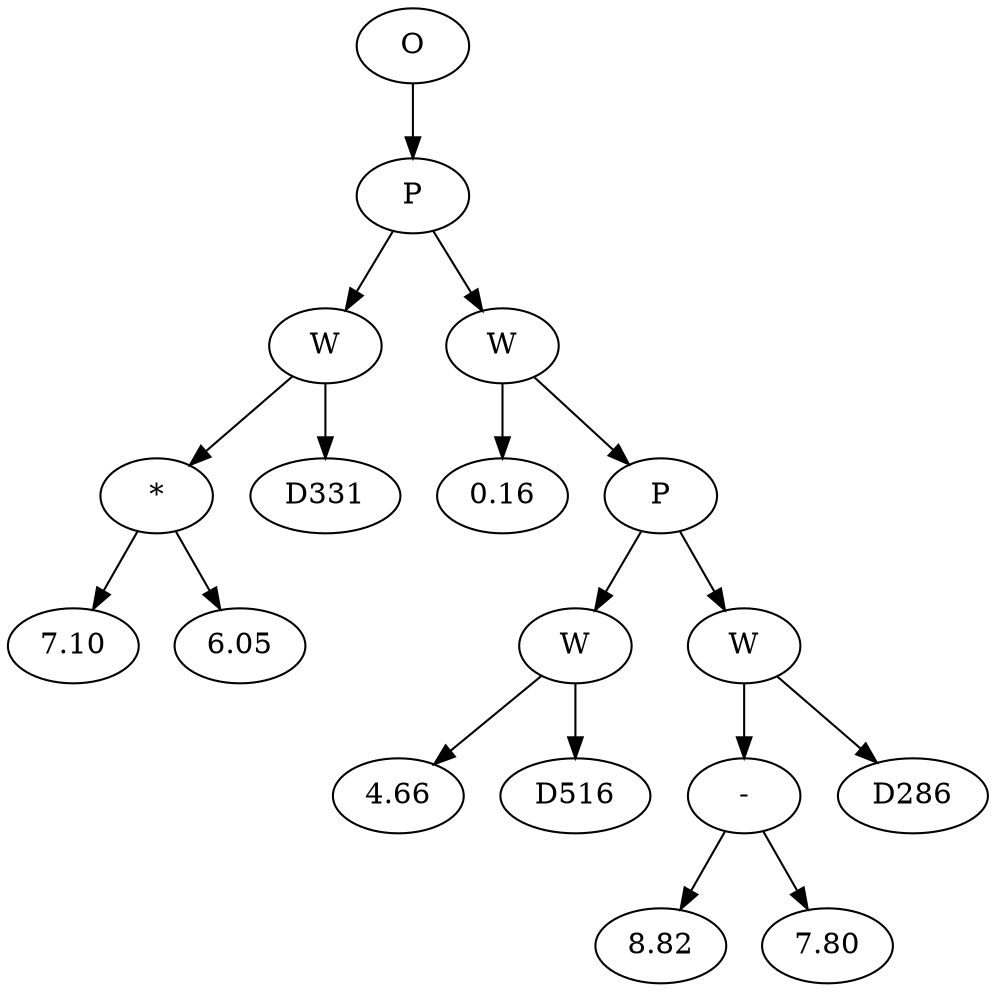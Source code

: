 // Tree
digraph {
	3079736 [label=O]
	3079737 [label=P]
	3079736 -> 3079737
	3079738 [label=W]
	3079737 -> 3079738
	3079739 [label="*"]
	3079738 -> 3079739
	3079740 [label=7.10]
	3079739 -> 3079740
	3079741 [label=6.05]
	3079739 -> 3079741
	3079742 [label=D331]
	3079738 -> 3079742
	3079743 [label=W]
	3079737 -> 3079743
	3079744 [label=0.16]
	3079743 -> 3079744
	3079745 [label=P]
	3079743 -> 3079745
	3079746 [label=W]
	3079745 -> 3079746
	3079747 [label=4.66]
	3079746 -> 3079747
	3079748 [label=D516]
	3079746 -> 3079748
	3079749 [label=W]
	3079745 -> 3079749
	3079750 [label="-"]
	3079749 -> 3079750
	3079751 [label=8.82]
	3079750 -> 3079751
	3079752 [label=7.80]
	3079750 -> 3079752
	3079753 [label=D286]
	3079749 -> 3079753
}
